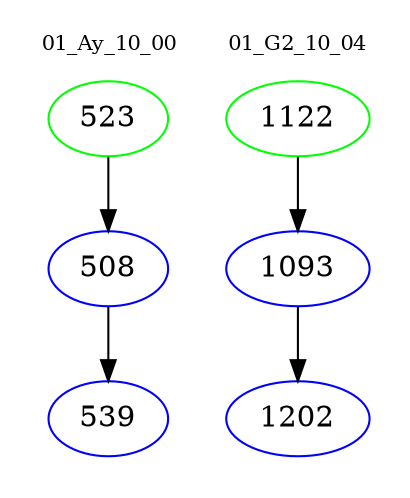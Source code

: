 digraph{
subgraph cluster_0 {
color = white
label = "01_Ay_10_00";
fontsize=10;
T0_523 [label="523", color="green"]
T0_523 -> T0_508 [color="black"]
T0_508 [label="508", color="blue"]
T0_508 -> T0_539 [color="black"]
T0_539 [label="539", color="blue"]
}
subgraph cluster_1 {
color = white
label = "01_G2_10_04";
fontsize=10;
T1_1122 [label="1122", color="green"]
T1_1122 -> T1_1093 [color="black"]
T1_1093 [label="1093", color="blue"]
T1_1093 -> T1_1202 [color="black"]
T1_1202 [label="1202", color="blue"]
}
}
